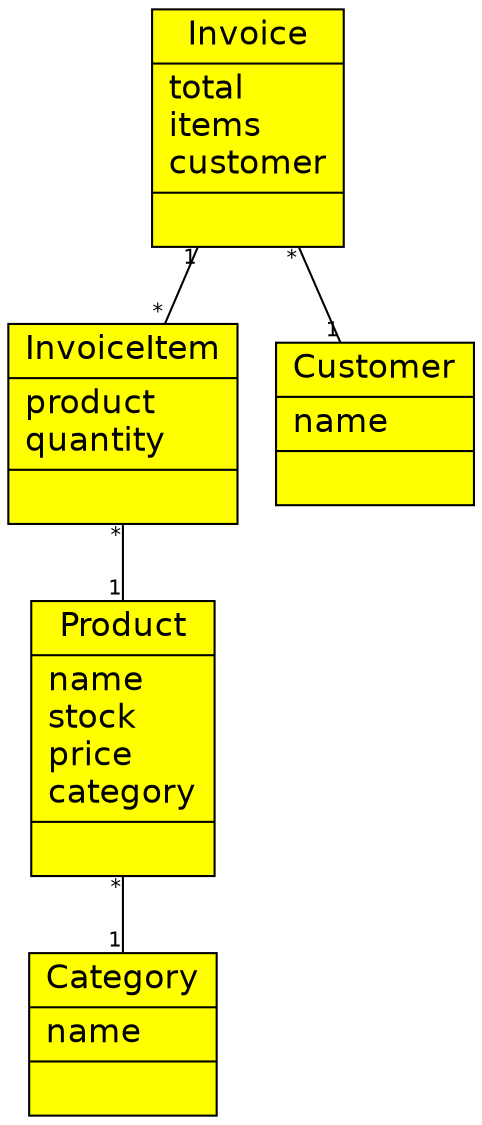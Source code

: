 #!/usr/local/bin/dot
#
# Class diagram 
# Generated by UmlGraph version 4.1 (http://www.spinellis.gr/sw/umlgraph)
#

digraph G {
	edge [fontname="Helvetica",fontsize=10,labelfontname="Helvetica",labelfontsize=10];
	node [fontname="Helvetica",fontsize=10,shape=record];
	// gr.spinellis.invoice.InvoiceItem
	c9 [label="{InvoiceItem\n|product\lquantity\l|}", fontname="Helvetica", style=filled, fillcolor="yellow", fontcolor="black", fontsize=16.0];
	// gr.spinellis.invoice.Invoice
	c10 [label="{Invoice\n|total\litems\lcustomer\l|}", fontname="Helvetica", style=filled, fillcolor="yellow", fontcolor="black", fontsize=16.0];
	// gr.spinellis.invoice.Customer
	c11 [label="{Customer\n|name\l|}", fontname="Helvetica", style=filled, fillcolor="yellow", fontcolor="black", fontsize=16.0];
	// gr.spinellis.product.Product
	c12 [label="{Product\n|name\lstock\lprice\lcategory\l|}", fontname="Helvetica", style=filled, fillcolor="yellow", fontcolor="black", fontsize=16.0];
	// gr.spinellis.product.Category
	c13 [label="{Category\n|name\l|}", fontname="Helvetica", style=filled, fillcolor="yellow", fontcolor="black", fontsize=16.0];
	// gr.spinellis.invoice.InvoiceItem assoc gr.spinellis.product.Product
	c9 -> c12 [taillabel="*", label="", headlabel="1", fontname="Helvetica", fontcolor="black", fontsize=10.0, color="black", arrowhead=none];
	// gr.spinellis.invoice.Invoice assoc gr.spinellis.invoice.Customer
	c10 -> c11 [taillabel="*", label="", headlabel="1", fontname="Helvetica", fontcolor="black", fontsize=10.0, color="black", arrowhead=none];
	// gr.spinellis.invoice.Invoice composed gr.spinellis.invoice.InvoiceItem
	c10 -> c9 [taillabel="1", label="", headlabel="*", fontname="Helvetica", fontcolor="black", fontsize=10.0, color="black", arrowhead=none, arrowtail=diamond];
	// gr.spinellis.product.Product assoc gr.spinellis.product.Category
	c12 -> c13 [taillabel="*", label="", headlabel="1", fontname="Helvetica", fontcolor="black", fontsize=10.0, color="black", arrowhead=none];
}

